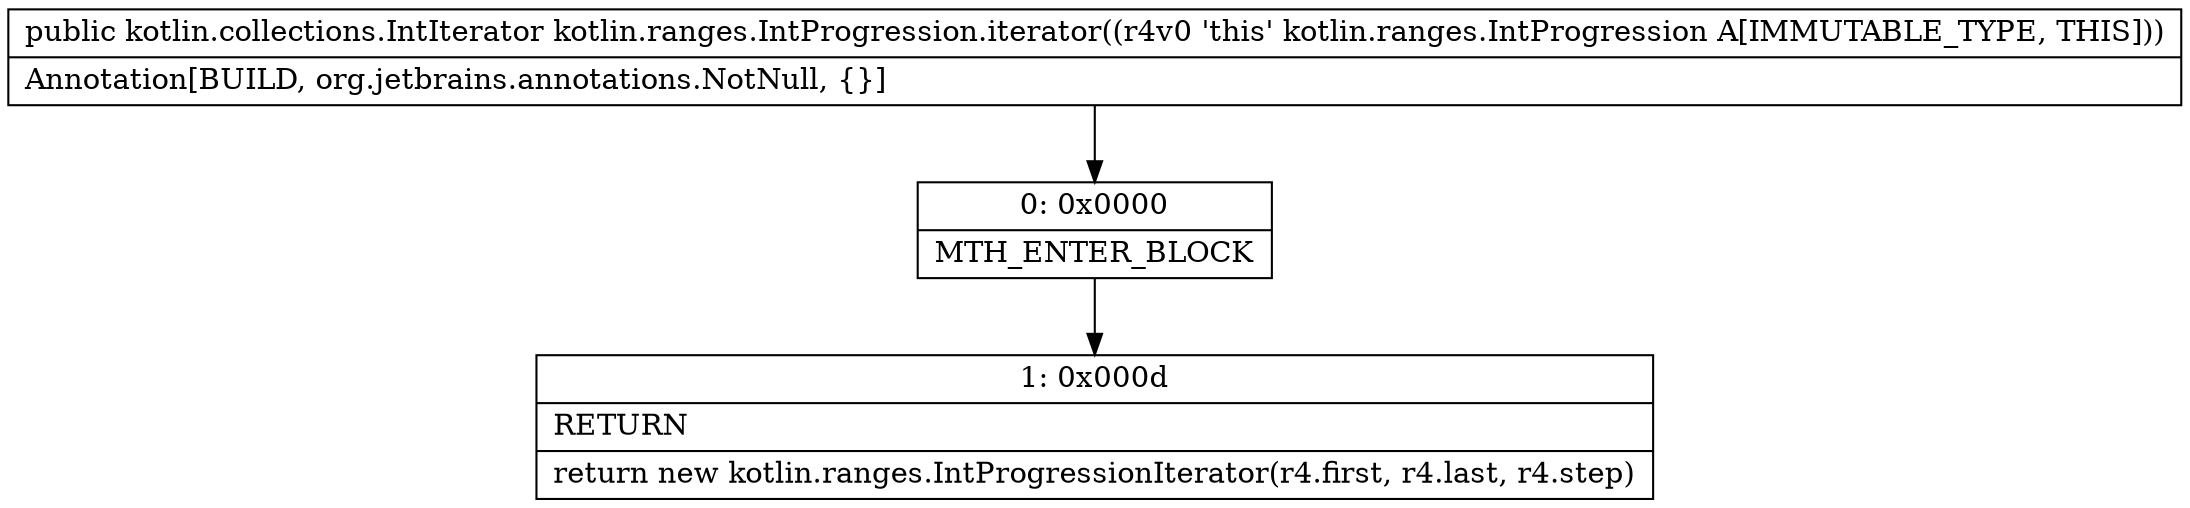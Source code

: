 digraph "CFG forkotlin.ranges.IntProgression.iterator()Lkotlin\/collections\/IntIterator;" {
Node_0 [shape=record,label="{0\:\ 0x0000|MTH_ENTER_BLOCK\l}"];
Node_1 [shape=record,label="{1\:\ 0x000d|RETURN\l|return new kotlin.ranges.IntProgressionIterator(r4.first, r4.last, r4.step)\l}"];
MethodNode[shape=record,label="{public kotlin.collections.IntIterator kotlin.ranges.IntProgression.iterator((r4v0 'this' kotlin.ranges.IntProgression A[IMMUTABLE_TYPE, THIS]))  | Annotation[BUILD, org.jetbrains.annotations.NotNull, \{\}]\l}"];
MethodNode -> Node_0;
Node_0 -> Node_1;
}


